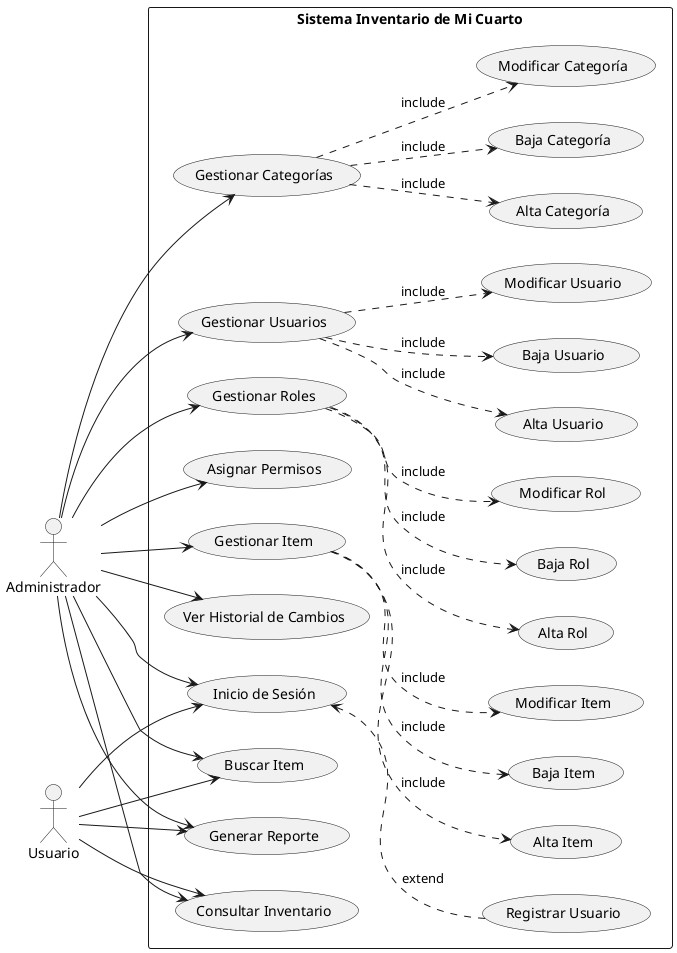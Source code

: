 
@startuml nose
' view in vertical direction
left to right direction

:Administrador: as Admin
:Usuario: as User

rectangle "Sistema Inventario de Mi Cuarto" {
    (Inicio de Sesión) as CU0
    (Registrar Usuario) as CU0.1
    (Gestionar Item) as CU1
    (Consultar Inventario) as CU4
    (Buscar Item) as CU5
    (Generar Reporte) as CU6
    (Ver Historial de Cambios) as CU7
    (Gestionar Categorías) as CU8
    (Gestionar Usuarios) as CU10
    (Gestionar Roles) as CU11
    (Asignar Permisos) as CU12

    ' item
    (Alta Item) as CU1.1
    (Baja Item) as CU1.2
    (Modificar Item) as CU1.3

    ' categoría
    (Alta Categoría) as CU8.1
    (Baja Categoría) as CU8.2
    (Modificar Categoría) as CU8.3

    ' usuarios
    (Alta Usuario) as CU10.1
    (Baja Usuario) as CU10.2
    (Modificar Usuario) as CU10.3

    ' roles
    (Alta Rol) as CU11.1
    (Baja Rol) as CU11.2
    (Modificar Rol) as CU11.3


    ' todos los gestionar deben tener include alta, baja, modificación y consulta
    CU1 .-> CU1.1 : include
    CU1 .-> CU1.2 : include
    CU1 .-> CU1.3 : include

    CU8 .-> CU8.1 : include
    CU8 .-> CU8.2 : include
    CU8 .-> CU8.3 : include

    CU10 .-> CU10.1 : include
    CU10 .-> CU10.2 : include
    CU10 .-> CU10.3 : include

    CU11 .-> CU11.1 : include
    CU11 .-> CU11.2 : include
    CU11 .-> CU11.3 : include
}

CU0 <.- CU0.1 : extend

Admin --> CU0
Admin --> CU1
Admin --> CU4
Admin --> CU5
Admin --> CU6
Admin --> CU7
Admin --> CU8
Admin --> CU10
Admin --> CU11
Admin --> CU12

User --> CU0
User --> CU4
User --> CU5
User --> CU6


@enduml